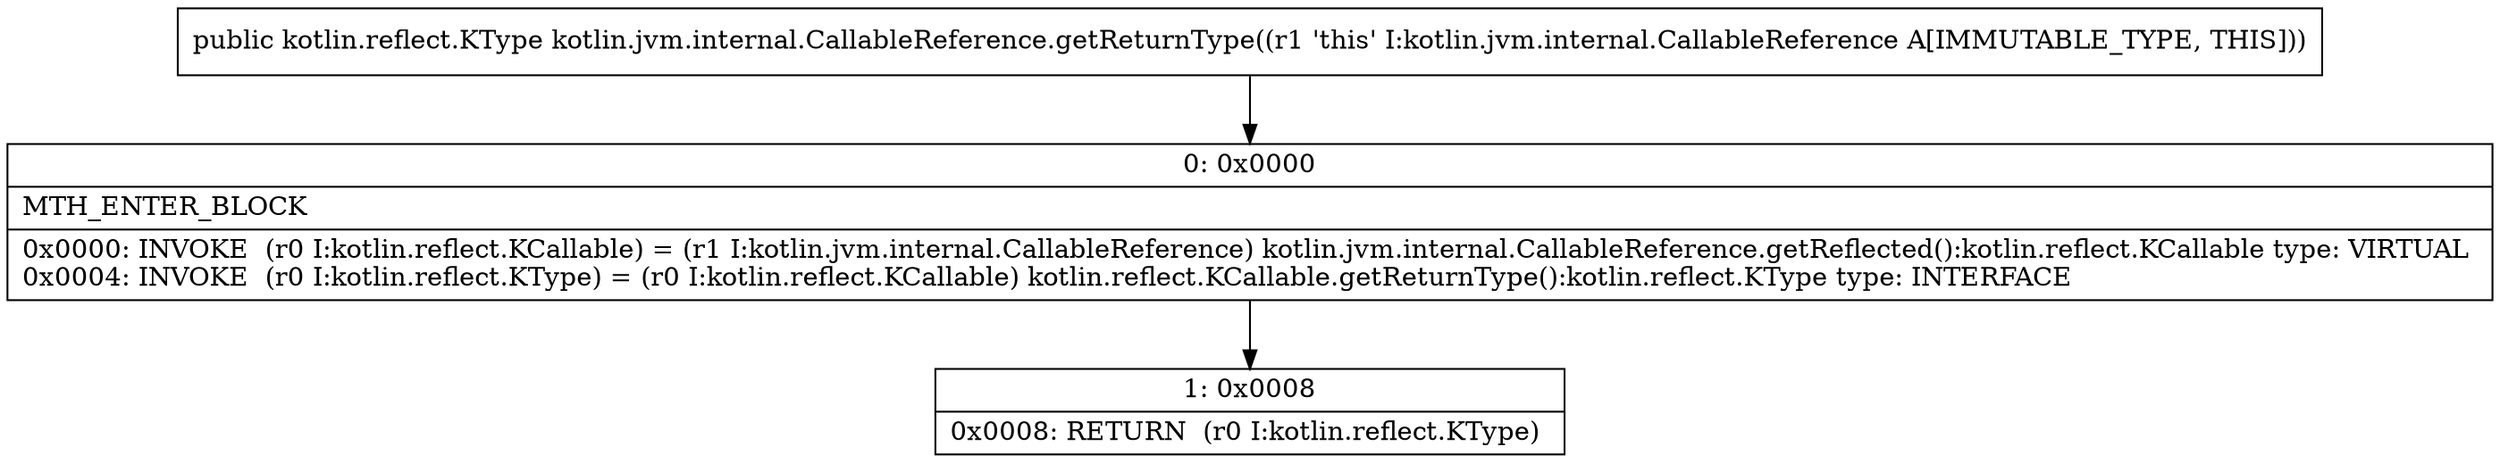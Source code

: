 digraph "CFG forkotlin.jvm.internal.CallableReference.getReturnType()Lkotlin\/reflect\/KType;" {
Node_0 [shape=record,label="{0\:\ 0x0000|MTH_ENTER_BLOCK\l|0x0000: INVOKE  (r0 I:kotlin.reflect.KCallable) = (r1 I:kotlin.jvm.internal.CallableReference) kotlin.jvm.internal.CallableReference.getReflected():kotlin.reflect.KCallable type: VIRTUAL \l0x0004: INVOKE  (r0 I:kotlin.reflect.KType) = (r0 I:kotlin.reflect.KCallable) kotlin.reflect.KCallable.getReturnType():kotlin.reflect.KType type: INTERFACE \l}"];
Node_1 [shape=record,label="{1\:\ 0x0008|0x0008: RETURN  (r0 I:kotlin.reflect.KType) \l}"];
MethodNode[shape=record,label="{public kotlin.reflect.KType kotlin.jvm.internal.CallableReference.getReturnType((r1 'this' I:kotlin.jvm.internal.CallableReference A[IMMUTABLE_TYPE, THIS])) }"];
MethodNode -> Node_0;
Node_0 -> Node_1;
}

